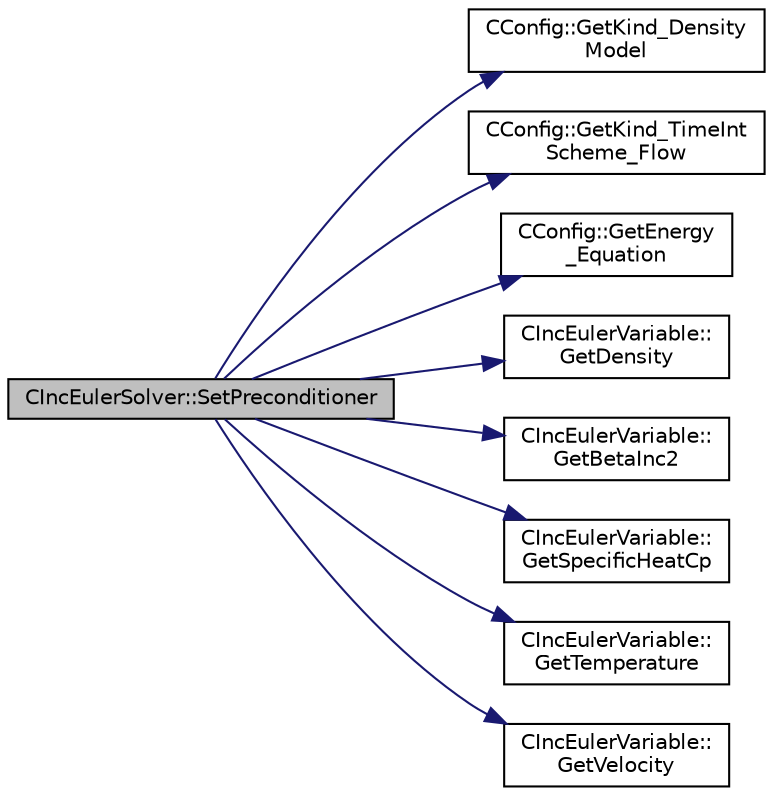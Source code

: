 digraph "CIncEulerSolver::SetPreconditioner"
{
  edge [fontname="Helvetica",fontsize="10",labelfontname="Helvetica",labelfontsize="10"];
  node [fontname="Helvetica",fontsize="10",shape=record];
  rankdir="LR";
  Node2123 [label="CIncEulerSolver::SetPreconditioner",height=0.2,width=0.4,color="black", fillcolor="grey75", style="filled", fontcolor="black"];
  Node2123 -> Node2124 [color="midnightblue",fontsize="10",style="solid",fontname="Helvetica"];
  Node2124 [label="CConfig::GetKind_Density\lModel",height=0.2,width=0.4,color="black", fillcolor="white", style="filled",URL="$class_c_config.html#a6ac5dedb352b8312970fe6102e5547f6",tooltip="Option to define the density model for incompressible flows. "];
  Node2123 -> Node2125 [color="midnightblue",fontsize="10",style="solid",fontname="Helvetica"];
  Node2125 [label="CConfig::GetKind_TimeInt\lScheme_Flow",height=0.2,width=0.4,color="black", fillcolor="white", style="filled",URL="$class_c_config.html#a20e5fd7b43cfd2bf2bcf5137f12bc635",tooltip="Get the kind of integration scheme (explicit or implicit) for the flow equations. ..."];
  Node2123 -> Node2126 [color="midnightblue",fontsize="10",style="solid",fontname="Helvetica"];
  Node2126 [label="CConfig::GetEnergy\l_Equation",height=0.2,width=0.4,color="black", fillcolor="white", style="filled",URL="$class_c_config.html#abb2ba1ecf8988532ce9cecb88c206d28",tooltip="Flag for whether to solve the energy equation for incompressible flows. "];
  Node2123 -> Node2127 [color="midnightblue",fontsize="10",style="solid",fontname="Helvetica"];
  Node2127 [label="CIncEulerVariable::\lGetDensity",height=0.2,width=0.4,color="black", fillcolor="white", style="filled",URL="$class_c_inc_euler_variable.html#aa5971e35e634b8d768d369dead2b9ffc",tooltip="Get the density of the flow. "];
  Node2123 -> Node2128 [color="midnightblue",fontsize="10",style="solid",fontname="Helvetica"];
  Node2128 [label="CIncEulerVariable::\lGetBetaInc2",height=0.2,width=0.4,color="black", fillcolor="white", style="filled",URL="$class_c_inc_euler_variable.html#aadb29c1a48fc3c3209bbafc1dabae27c",tooltip="Get the value of beta squared for the incompressible flow. "];
  Node2123 -> Node2129 [color="midnightblue",fontsize="10",style="solid",fontname="Helvetica"];
  Node2129 [label="CIncEulerVariable::\lGetSpecificHeatCp",height=0.2,width=0.4,color="black", fillcolor="white", style="filled",URL="$class_c_inc_euler_variable.html#aadff9ad2450ca12ecea825239db89d06",tooltip="Get the specific heat at constant P of the flow. "];
  Node2123 -> Node2130 [color="midnightblue",fontsize="10",style="solid",fontname="Helvetica"];
  Node2130 [label="CIncEulerVariable::\lGetTemperature",height=0.2,width=0.4,color="black", fillcolor="white", style="filled",URL="$class_c_inc_euler_variable.html#a83ea0fb80f729e0636702cb9ad8f9fac",tooltip="Get the temperature of the flow. "];
  Node2123 -> Node2131 [color="midnightblue",fontsize="10",style="solid",fontname="Helvetica"];
  Node2131 [label="CIncEulerVariable::\lGetVelocity",height=0.2,width=0.4,color="black", fillcolor="white", style="filled",URL="$class_c_inc_euler_variable.html#ab8a0bc37de1ef84311928bb426263f7a",tooltip="Get the velocity of the flow. "];
}
